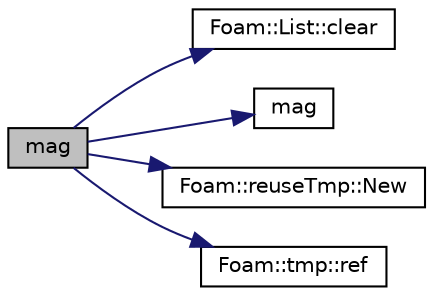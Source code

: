 digraph "mag"
{
  bgcolor="transparent";
  edge [fontname="Helvetica",fontsize="10",labelfontname="Helvetica",labelfontsize="10"];
  node [fontname="Helvetica",fontsize="10",shape=record];
  rankdir="LR";
  Node78156 [label="mag",height=0.2,width=0.4,color="black", fillcolor="grey75", style="filled", fontcolor="black"];
  Node78156 -> Node78157 [color="midnightblue",fontsize="10",style="solid",fontname="Helvetica"];
  Node78157 [label="Foam::List::clear",height=0.2,width=0.4,color="black",URL="$a26833.html#ac8bb3912a3ce86b15842e79d0b421204",tooltip="Clear the list, i.e. set size to zero. "];
  Node78156 -> Node78158 [color="midnightblue",fontsize="10",style="solid",fontname="Helvetica"];
  Node78158 [label="mag",height=0.2,width=0.4,color="black",URL="$a21851.html#a929da2a3fdcf3dacbbe0487d3a330dae"];
  Node78156 -> Node78159 [color="midnightblue",fontsize="10",style="solid",fontname="Helvetica"];
  Node78159 [label="Foam::reuseTmp::New",height=0.2,width=0.4,color="black",URL="$a27585.html#a2b5e0e2610db362989068624238a3e2c"];
  Node78156 -> Node78160 [color="midnightblue",fontsize="10",style="solid",fontname="Helvetica"];
  Node78160 [label="Foam::tmp::ref",height=0.2,width=0.4,color="black",URL="$a27077.html#aeaf81e641282874cef07f5b808efc83b",tooltip="Return non-const reference or generate a fatal error. "];
}
